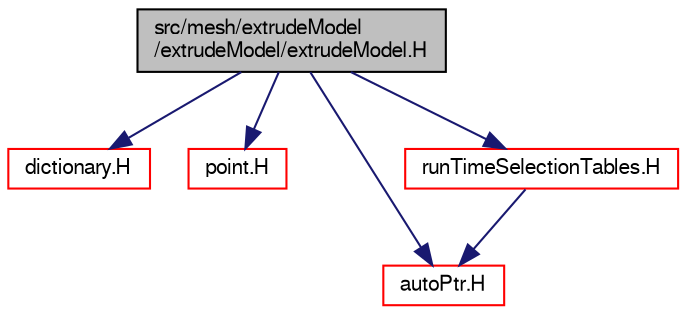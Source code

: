 digraph "src/mesh/extrudeModel/extrudeModel/extrudeModel.H"
{
  bgcolor="transparent";
  edge [fontname="FreeSans",fontsize="10",labelfontname="FreeSans",labelfontsize="10"];
  node [fontname="FreeSans",fontsize="10",shape=record];
  Node0 [label="src/mesh/extrudeModel\l/extrudeModel/extrudeModel.H",height=0.2,width=0.4,color="black", fillcolor="grey75", style="filled", fontcolor="black"];
  Node0 -> Node1 [color="midnightblue",fontsize="10",style="solid",fontname="FreeSans"];
  Node1 [label="dictionary.H",height=0.2,width=0.4,color="red",URL="$a08804.html"];
  Node0 -> Node72 [color="midnightblue",fontsize="10",style="solid",fontname="FreeSans"];
  Node72 [label="point.H",height=0.2,width=0.4,color="red",URL="$a12059.html"];
  Node0 -> Node45 [color="midnightblue",fontsize="10",style="solid",fontname="FreeSans"];
  Node45 [label="autoPtr.H",height=0.2,width=0.4,color="red",URL="$a11078.html"];
  Node0 -> Node59 [color="midnightblue",fontsize="10",style="solid",fontname="FreeSans"];
  Node59 [label="runTimeSelectionTables.H",height=0.2,width=0.4,color="red",URL="$a09266.html",tooltip="Macros to ease declaration of run-time selection tables. "];
  Node59 -> Node45 [color="midnightblue",fontsize="10",style="solid",fontname="FreeSans"];
}
